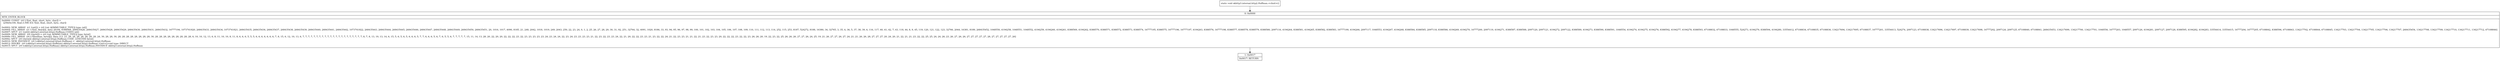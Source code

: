 digraph "CFG forokhttp3.internal.http2.Huffman.\<clinit\>()V" {
Node_0 [shape=record,label="{0\:\ 0x0000|MTH_ENTER_BLOCK\l|0x0000: CONST  (r0 I:?[int, float, short, byte, char]) = \l  (256(0x100, float:3.59E\-43) ?[int, float, short, byte, char])\l \l0x0002: NEW_ARRAY  (r1 I:int[]) = (r0 I:int A[IMMUTABLE_TYPE]) type: int[] \l0x0004: FILL_ARRAY  (r1 I:?[int, float][]), data: [8184, 8388568, 268435426, 268435427, 268435428, 268435429, 268435430, 268435431, 268435432, 16777194, 1073741820, 268435433, 268435434, 1073741821, 268435435, 268435436, 268435437, 268435438, 268435439, 268435440, 268435441, 268435442, 1073741822, 268435443, 268435444, 268435445, 268435446, 268435447, 268435448, 268435449, 268435450, 268435451, 20, 1016, 1017, 4090, 8185, 21, 248, 2042, 1018, 1019, 249, 2043, 250, 22, 23, 24, 0, 1, 2, 25, 26, 27, 28, 29, 30, 31, 92, 251, 32764, 32, 4091, 1020, 8186, 33, 93, 94, 95, 96, 97, 98, 99, 100, 101, 102, 103, 104, 105, 106, 107, 108, 109, 110, 111, 112, 113, 114, 252, 115, 253, 8187, 524272, 8188, 16380, 34, 32765, 3, 35, 4, 36, 5, 37, 38, 39, 6, 116, 117, 40, 41, 42, 7, 43, 118, 44, 8, 9, 45, 119, 120, 121, 122, 123, 32766, 2044, 16381, 8189, 268435452, 1048550, 4194258, 1048551, 1048552, 4194259, 4194260, 4194261, 8388569, 4194262, 8388570, 8388571, 8388572, 8388573, 8388574, 16777195, 8388575, 16777196, 16777197, 4194263, 8388576, 16777198, 8388577, 8388578, 8388579, 8388580, 2097116, 4194264, 8388581, 4194265, 8388582, 8388583, 16777199, 4194266, 2097117, 1048553, 4194267, 4194268, 8388584, 8388585, 2097118, 8388586, 4194269, 4194270, 16777200, 2097119, 4194271, 8388587, 8388588, 2097120, 2097121, 4194272, 2097122, 8388589, 4194273, 8388590, 8388591, 1048554, 4194274, 4194275, 4194276, 8388592, 4194277, 4194278, 8388593, 67108832, 67108833, 1048555, 524273, 4194279, 8388594, 4194280, 33554412, 67108834, 67108835, 67108836, 134217694, 134217695, 67108837, 16777201, 33554413, 524274, 2097123, 67108838, 134217696, 134217697, 67108839, 134217698, 16777202, 2097124, 2097125, 67108840, 67108841, 268435453, 134217699, 134217700, 134217701, 1048556, 16777203, 1048557, 2097126, 4194281, 2097127, 2097128, 8388595, 4194282, 4194283, 33554414, 33554415, 16777204, 16777205, 67108842, 8388596, 67108843, 134217702, 67108844, 67108845, 134217703, 134217704, 134217705, 134217706, 134217707, 268435454, 134217708, 134217709, 134217710, 134217711, 134217712, 67108846] \l0x0007: SPUT  (r1 I:int[]) okhttp3.internal.http2.Huffman.CODES int[] \l0x0009: NEW_ARRAY  (r0 I:byte[]) = (r0 I:int A[IMMUTABLE_TYPE]) type: byte[] \l0x000b: FILL_ARRAY  (r0 I:?[boolean, byte][]), data: [13, 23, 28, 28, 28, 28, 28, 28, 28, 24, 30, 28, 28, 30, 28, 28, 28, 28, 28, 28, 28, 28, 30, 28, 28, 28, 28, 28, 28, 28, 28, 28, 6, 10, 10, 12, 13, 6, 8, 11, 10, 10, 8, 11, 8, 6, 6, 6, 5, 5, 5, 6, 6, 6, 6, 6, 6, 6, 7, 8, 15, 6, 12, 10, 13, 6, 7, 7, 7, 7, 7, 7, 7, 7, 7, 7, 7, 7, 7, 7, 7, 7, 7, 7, 7, 7, 7, 7, 8, 7, 8, 13, 19, 13, 14, 6, 15, 5, 6, 5, 6, 5, 6, 6, 6, 5, 7, 7, 6, 6, 6, 5, 6, 7, 6, 5, 5, 6, 7, 7, 7, 7, 7, 15, 11, 14, 13, 28, 20, 22, 20, 20, 22, 22, 22, 23, 22, 23, 23, 23, 23, 23, 24, 23, 24, 24, 22, 23, 24, 23, 23, 23, 23, 21, 22, 23, 22, 23, 23, 24, 22, 21, 20, 22, 22, 23, 23, 21, 23, 22, 22, 24, 21, 22, 23, 23, 21, 21, 22, 21, 23, 22, 23, 23, 20, 22, 22, 22, 23, 22, 22, 23, 26, 26, 20, 19, 22, 23, 22, 25, 26, 26, 26, 27, 27, 26, 24, 25, 19, 21, 26, 27, 27, 26, 27, 24, 21, 21, 26, 26, 28, 27, 27, 27, 20, 24, 20, 21, 22, 21, 21, 23, 22, 22, 25, 25, 24, 24, 26, 23, 26, 27, 26, 26, 27, 27, 27, 27, 27, 28, 27, 27, 27, 27, 27, 26] \l0x000e: SPUT  (r0 I:byte[]) okhttp3.internal.http2.Huffman.CODE_LENGTHS byte[] \l0x0010: NEW_INSTANCE  (r0 I:okhttp3.internal.http2.Huffman) =  okhttp3.internal.http2.Huffman \l0x0012: INVOKE  (r0 I:okhttp3.internal.http2.Huffman) okhttp3.internal.http2.Huffman.\<init\>():void type: DIRECT \l0x0015: SPUT  (r0 I:okhttp3.internal.http2.Huffman) okhttp3.internal.http2.Huffman.INSTANCE okhttp3.internal.http2.Huffman \l}"];
Node_1 [shape=record,label="{1\:\ 0x0017|0x0017: RETURN   \l}"];
MethodNode[shape=record,label="{static void okhttp3.internal.http2.Huffman.\<clinit\>() }"];
MethodNode -> Node_0;
Node_0 -> Node_1;
}

